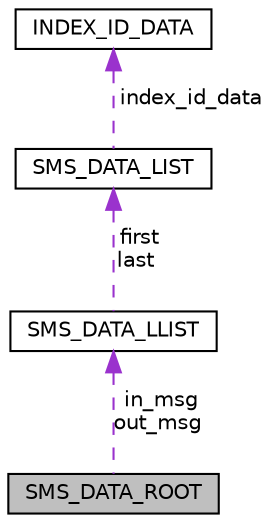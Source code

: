 digraph "SMS_DATA_ROOT"
{
 // LATEX_PDF_SIZE
  edge [fontname="Helvetica",fontsize="10",labelfontname="Helvetica",labelfontsize="10"];
  node [fontname="Helvetica",fontsize="10",shape=record];
  Node1 [label="SMS_DATA_ROOT",height=0.2,width=0.4,color="black", fillcolor="grey75", style="filled", fontcolor="black",tooltip="Root of the SMS list (Openwave)."];
  Node2 -> Node1 [dir="back",color="darkorchid3",fontsize="10",style="dashed",label=" in_msg\nout_msg" ,fontname="Helvetica"];
  Node2 [label="SMS_DATA_LLIST",height=0.2,width=0.4,color="black", fillcolor="white", style="filled",URL="$group___telephony.html#struct_s_m_s___d_a_t_a___l_l_i_s_t",tooltip="Linked-List of SMS (Openwave)."];
  Node3 -> Node2 [dir="back",color="darkorchid3",fontsize="10",style="dashed",label=" first\nlast" ,fontname="Helvetica"];
  Node3 [label="SMS_DATA_LIST",height=0.2,width=0.4,color="black", fillcolor="white", style="filled",URL="$group___telephony.html#struct_s_m_s___d_a_t_a___l_i_s_t",tooltip="Container of the SMS data."];
  Node4 -> Node3 [dir="back",color="darkorchid3",fontsize="10",style="dashed",label=" index_id_data" ,fontname="Helvetica"];
  Node4 [label="INDEX_ID_DATA",height=0.2,width=0.4,color="black", fillcolor="white", style="filled",URL="$group___telephony.html#struct_i_n_d_e_x___i_d___d_a_t_a",tooltip="SMS index data."];
}
